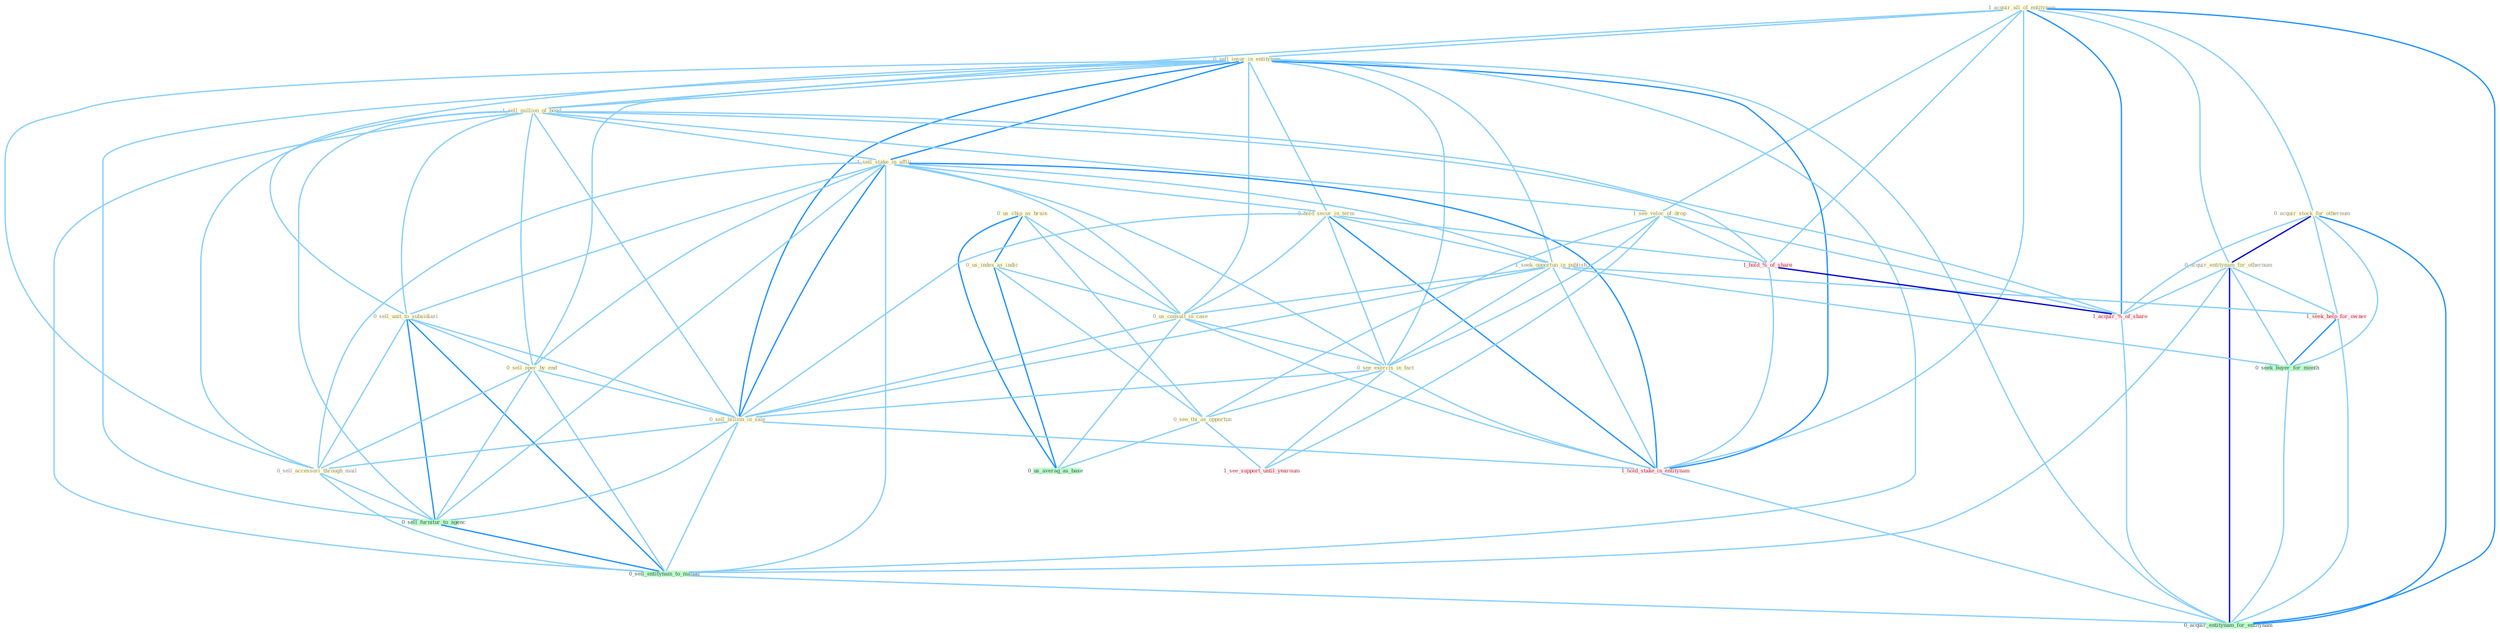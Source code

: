 Graph G{ 
    node
    [shape=polygon,style=filled,width=.5,height=.06,color="#BDFCC9",fixedsize=true,fontsize=4,
    fontcolor="#2f4f4f"];
    {node
    [color="#ffffe0", fontcolor="#8b7d6b"] "0_us_chip_as_brain " "1_acquir_all_of_entitynam " "0_acquir_stock_for_othernum " "0_sell_insur_in_entitynam " "1_sell_million_of_bond " "1_sell_stake_in_affili " "0_acquir_entitynam_for_othernum " "0_sell_unit_to_subsidiari " "0_hold_secur_in_term " "1_seek_opportun_in_publish " "0_sell_oper_by_end " "0_us_index_as_indic " "0_us_consult_in_case " "1_see_veloc_of_drop " "0_see_exercis_in_fact " "0_sell_billion_in_sale " "0_sell_accessori_through_mail " "0_see_thi_as_opportun "}
{node [color="#fff0f5", fontcolor="#b22222"] "1_hold_%_of_share " "1_hold_stake_in_entitynam " "1_seek_help_for_owner " "1_acquir_%_of_share " "1_see_support_until_yearnum "}
edge [color="#B0E2FF"];

	"0_us_chip_as_brain " -- "0_us_index_as_indic " [w="2", color="#1e90ff" , len=0.8];
	"0_us_chip_as_brain " -- "0_us_consult_in_case " [w="1", color="#87cefa" ];
	"0_us_chip_as_brain " -- "0_see_thi_as_opportun " [w="1", color="#87cefa" ];
	"0_us_chip_as_brain " -- "0_us_averag_as_base " [w="2", color="#1e90ff" , len=0.8];
	"1_acquir_all_of_entitynam " -- "0_acquir_stock_for_othernum " [w="1", color="#87cefa" ];
	"1_acquir_all_of_entitynam " -- "0_sell_insur_in_entitynam " [w="1", color="#87cefa" ];
	"1_acquir_all_of_entitynam " -- "1_sell_million_of_bond " [w="1", color="#87cefa" ];
	"1_acquir_all_of_entitynam " -- "0_acquir_entitynam_for_othernum " [w="1", color="#87cefa" ];
	"1_acquir_all_of_entitynam " -- "1_see_veloc_of_drop " [w="1", color="#87cefa" ];
	"1_acquir_all_of_entitynam " -- "1_hold_%_of_share " [w="1", color="#87cefa" ];
	"1_acquir_all_of_entitynam " -- "1_hold_stake_in_entitynam " [w="1", color="#87cefa" ];
	"1_acquir_all_of_entitynam " -- "1_acquir_%_of_share " [w="2", color="#1e90ff" , len=0.8];
	"1_acquir_all_of_entitynam " -- "0_acquir_entitynam_for_entitynam " [w="2", color="#1e90ff" , len=0.8];
	"0_acquir_stock_for_othernum " -- "0_acquir_entitynam_for_othernum " [w="3", color="#0000cd" , len=0.6];
	"0_acquir_stock_for_othernum " -- "1_seek_help_for_owner " [w="1", color="#87cefa" ];
	"0_acquir_stock_for_othernum " -- "0_seek_buyer_for_month " [w="1", color="#87cefa" ];
	"0_acquir_stock_for_othernum " -- "1_acquir_%_of_share " [w="1", color="#87cefa" ];
	"0_acquir_stock_for_othernum " -- "0_acquir_entitynam_for_entitynam " [w="2", color="#1e90ff" , len=0.8];
	"0_sell_insur_in_entitynam " -- "1_sell_million_of_bond " [w="1", color="#87cefa" ];
	"0_sell_insur_in_entitynam " -- "1_sell_stake_in_affili " [w="2", color="#1e90ff" , len=0.8];
	"0_sell_insur_in_entitynam " -- "0_sell_unit_to_subsidiari " [w="1", color="#87cefa" ];
	"0_sell_insur_in_entitynam " -- "0_hold_secur_in_term " [w="1", color="#87cefa" ];
	"0_sell_insur_in_entitynam " -- "1_seek_opportun_in_publish " [w="1", color="#87cefa" ];
	"0_sell_insur_in_entitynam " -- "0_sell_oper_by_end " [w="1", color="#87cefa" ];
	"0_sell_insur_in_entitynam " -- "0_us_consult_in_case " [w="1", color="#87cefa" ];
	"0_sell_insur_in_entitynam " -- "0_see_exercis_in_fact " [w="1", color="#87cefa" ];
	"0_sell_insur_in_entitynam " -- "0_sell_billion_in_sale " [w="2", color="#1e90ff" , len=0.8];
	"0_sell_insur_in_entitynam " -- "0_sell_accessori_through_mail " [w="1", color="#87cefa" ];
	"0_sell_insur_in_entitynam " -- "1_hold_stake_in_entitynam " [w="2", color="#1e90ff" , len=0.8];
	"0_sell_insur_in_entitynam " -- "0_sell_furnitur_to_agenc " [w="1", color="#87cefa" ];
	"0_sell_insur_in_entitynam " -- "0_sell_entitynam_to_manag " [w="1", color="#87cefa" ];
	"0_sell_insur_in_entitynam " -- "0_acquir_entitynam_for_entitynam " [w="1", color="#87cefa" ];
	"1_sell_million_of_bond " -- "1_sell_stake_in_affili " [w="1", color="#87cefa" ];
	"1_sell_million_of_bond " -- "0_sell_unit_to_subsidiari " [w="1", color="#87cefa" ];
	"1_sell_million_of_bond " -- "0_sell_oper_by_end " [w="1", color="#87cefa" ];
	"1_sell_million_of_bond " -- "1_see_veloc_of_drop " [w="1", color="#87cefa" ];
	"1_sell_million_of_bond " -- "0_sell_billion_in_sale " [w="1", color="#87cefa" ];
	"1_sell_million_of_bond " -- "0_sell_accessori_through_mail " [w="1", color="#87cefa" ];
	"1_sell_million_of_bond " -- "1_hold_%_of_share " [w="1", color="#87cefa" ];
	"1_sell_million_of_bond " -- "1_acquir_%_of_share " [w="1", color="#87cefa" ];
	"1_sell_million_of_bond " -- "0_sell_furnitur_to_agenc " [w="1", color="#87cefa" ];
	"1_sell_million_of_bond " -- "0_sell_entitynam_to_manag " [w="1", color="#87cefa" ];
	"1_sell_stake_in_affili " -- "0_sell_unit_to_subsidiari " [w="1", color="#87cefa" ];
	"1_sell_stake_in_affili " -- "0_hold_secur_in_term " [w="1", color="#87cefa" ];
	"1_sell_stake_in_affili " -- "1_seek_opportun_in_publish " [w="1", color="#87cefa" ];
	"1_sell_stake_in_affili " -- "0_sell_oper_by_end " [w="1", color="#87cefa" ];
	"1_sell_stake_in_affili " -- "0_us_consult_in_case " [w="1", color="#87cefa" ];
	"1_sell_stake_in_affili " -- "0_see_exercis_in_fact " [w="1", color="#87cefa" ];
	"1_sell_stake_in_affili " -- "0_sell_billion_in_sale " [w="2", color="#1e90ff" , len=0.8];
	"1_sell_stake_in_affili " -- "0_sell_accessori_through_mail " [w="1", color="#87cefa" ];
	"1_sell_stake_in_affili " -- "1_hold_stake_in_entitynam " [w="2", color="#1e90ff" , len=0.8];
	"1_sell_stake_in_affili " -- "0_sell_furnitur_to_agenc " [w="1", color="#87cefa" ];
	"1_sell_stake_in_affili " -- "0_sell_entitynam_to_manag " [w="1", color="#87cefa" ];
	"0_acquir_entitynam_for_othernum " -- "1_seek_help_for_owner " [w="1", color="#87cefa" ];
	"0_acquir_entitynam_for_othernum " -- "0_seek_buyer_for_month " [w="1", color="#87cefa" ];
	"0_acquir_entitynam_for_othernum " -- "1_acquir_%_of_share " [w="1", color="#87cefa" ];
	"0_acquir_entitynam_for_othernum " -- "0_sell_entitynam_to_manag " [w="1", color="#87cefa" ];
	"0_acquir_entitynam_for_othernum " -- "0_acquir_entitynam_for_entitynam " [w="3", color="#0000cd" , len=0.6];
	"0_sell_unit_to_subsidiari " -- "0_sell_oper_by_end " [w="1", color="#87cefa" ];
	"0_sell_unit_to_subsidiari " -- "0_sell_billion_in_sale " [w="1", color="#87cefa" ];
	"0_sell_unit_to_subsidiari " -- "0_sell_accessori_through_mail " [w="1", color="#87cefa" ];
	"0_sell_unit_to_subsidiari " -- "0_sell_furnitur_to_agenc " [w="2", color="#1e90ff" , len=0.8];
	"0_sell_unit_to_subsidiari " -- "0_sell_entitynam_to_manag " [w="2", color="#1e90ff" , len=0.8];
	"0_hold_secur_in_term " -- "1_seek_opportun_in_publish " [w="1", color="#87cefa" ];
	"0_hold_secur_in_term " -- "0_us_consult_in_case " [w="1", color="#87cefa" ];
	"0_hold_secur_in_term " -- "0_see_exercis_in_fact " [w="1", color="#87cefa" ];
	"0_hold_secur_in_term " -- "0_sell_billion_in_sale " [w="1", color="#87cefa" ];
	"0_hold_secur_in_term " -- "1_hold_%_of_share " [w="1", color="#87cefa" ];
	"0_hold_secur_in_term " -- "1_hold_stake_in_entitynam " [w="2", color="#1e90ff" , len=0.8];
	"1_seek_opportun_in_publish " -- "0_us_consult_in_case " [w="1", color="#87cefa" ];
	"1_seek_opportun_in_publish " -- "0_see_exercis_in_fact " [w="1", color="#87cefa" ];
	"1_seek_opportun_in_publish " -- "0_sell_billion_in_sale " [w="1", color="#87cefa" ];
	"1_seek_opportun_in_publish " -- "1_hold_stake_in_entitynam " [w="1", color="#87cefa" ];
	"1_seek_opportun_in_publish " -- "1_seek_help_for_owner " [w="1", color="#87cefa" ];
	"1_seek_opportun_in_publish " -- "0_seek_buyer_for_month " [w="1", color="#87cefa" ];
	"0_sell_oper_by_end " -- "0_sell_billion_in_sale " [w="1", color="#87cefa" ];
	"0_sell_oper_by_end " -- "0_sell_accessori_through_mail " [w="1", color="#87cefa" ];
	"0_sell_oper_by_end " -- "0_sell_furnitur_to_agenc " [w="1", color="#87cefa" ];
	"0_sell_oper_by_end " -- "0_sell_entitynam_to_manag " [w="1", color="#87cefa" ];
	"0_us_index_as_indic " -- "0_us_consult_in_case " [w="1", color="#87cefa" ];
	"0_us_index_as_indic " -- "0_see_thi_as_opportun " [w="1", color="#87cefa" ];
	"0_us_index_as_indic " -- "0_us_averag_as_base " [w="2", color="#1e90ff" , len=0.8];
	"0_us_consult_in_case " -- "0_see_exercis_in_fact " [w="1", color="#87cefa" ];
	"0_us_consult_in_case " -- "0_sell_billion_in_sale " [w="1", color="#87cefa" ];
	"0_us_consult_in_case " -- "1_hold_stake_in_entitynam " [w="1", color="#87cefa" ];
	"0_us_consult_in_case " -- "0_us_averag_as_base " [w="1", color="#87cefa" ];
	"1_see_veloc_of_drop " -- "0_see_exercis_in_fact " [w="1", color="#87cefa" ];
	"1_see_veloc_of_drop " -- "0_see_thi_as_opportun " [w="1", color="#87cefa" ];
	"1_see_veloc_of_drop " -- "1_hold_%_of_share " [w="1", color="#87cefa" ];
	"1_see_veloc_of_drop " -- "1_acquir_%_of_share " [w="1", color="#87cefa" ];
	"1_see_veloc_of_drop " -- "1_see_support_until_yearnum " [w="1", color="#87cefa" ];
	"0_see_exercis_in_fact " -- "0_sell_billion_in_sale " [w="1", color="#87cefa" ];
	"0_see_exercis_in_fact " -- "0_see_thi_as_opportun " [w="1", color="#87cefa" ];
	"0_see_exercis_in_fact " -- "1_hold_stake_in_entitynam " [w="1", color="#87cefa" ];
	"0_see_exercis_in_fact " -- "1_see_support_until_yearnum " [w="1", color="#87cefa" ];
	"0_sell_billion_in_sale " -- "0_sell_accessori_through_mail " [w="1", color="#87cefa" ];
	"0_sell_billion_in_sale " -- "1_hold_stake_in_entitynam " [w="1", color="#87cefa" ];
	"0_sell_billion_in_sale " -- "0_sell_furnitur_to_agenc " [w="1", color="#87cefa" ];
	"0_sell_billion_in_sale " -- "0_sell_entitynam_to_manag " [w="1", color="#87cefa" ];
	"0_sell_accessori_through_mail " -- "0_sell_furnitur_to_agenc " [w="1", color="#87cefa" ];
	"0_sell_accessori_through_mail " -- "0_sell_entitynam_to_manag " [w="1", color="#87cefa" ];
	"0_see_thi_as_opportun " -- "1_see_support_until_yearnum " [w="1", color="#87cefa" ];
	"0_see_thi_as_opportun " -- "0_us_averag_as_base " [w="1", color="#87cefa" ];
	"1_hold_%_of_share " -- "1_hold_stake_in_entitynam " [w="1", color="#87cefa" ];
	"1_hold_%_of_share " -- "1_acquir_%_of_share " [w="3", color="#0000cd" , len=0.6];
	"1_hold_stake_in_entitynam " -- "0_acquir_entitynam_for_entitynam " [w="1", color="#87cefa" ];
	"1_seek_help_for_owner " -- "0_seek_buyer_for_month " [w="2", color="#1e90ff" , len=0.8];
	"1_seek_help_for_owner " -- "0_acquir_entitynam_for_entitynam " [w="1", color="#87cefa" ];
	"0_seek_buyer_for_month " -- "0_acquir_entitynam_for_entitynam " [w="1", color="#87cefa" ];
	"1_acquir_%_of_share " -- "0_acquir_entitynam_for_entitynam " [w="1", color="#87cefa" ];
	"0_sell_furnitur_to_agenc " -- "0_sell_entitynam_to_manag " [w="2", color="#1e90ff" , len=0.8];
	"0_sell_entitynam_to_manag " -- "0_acquir_entitynam_for_entitynam " [w="1", color="#87cefa" ];
}